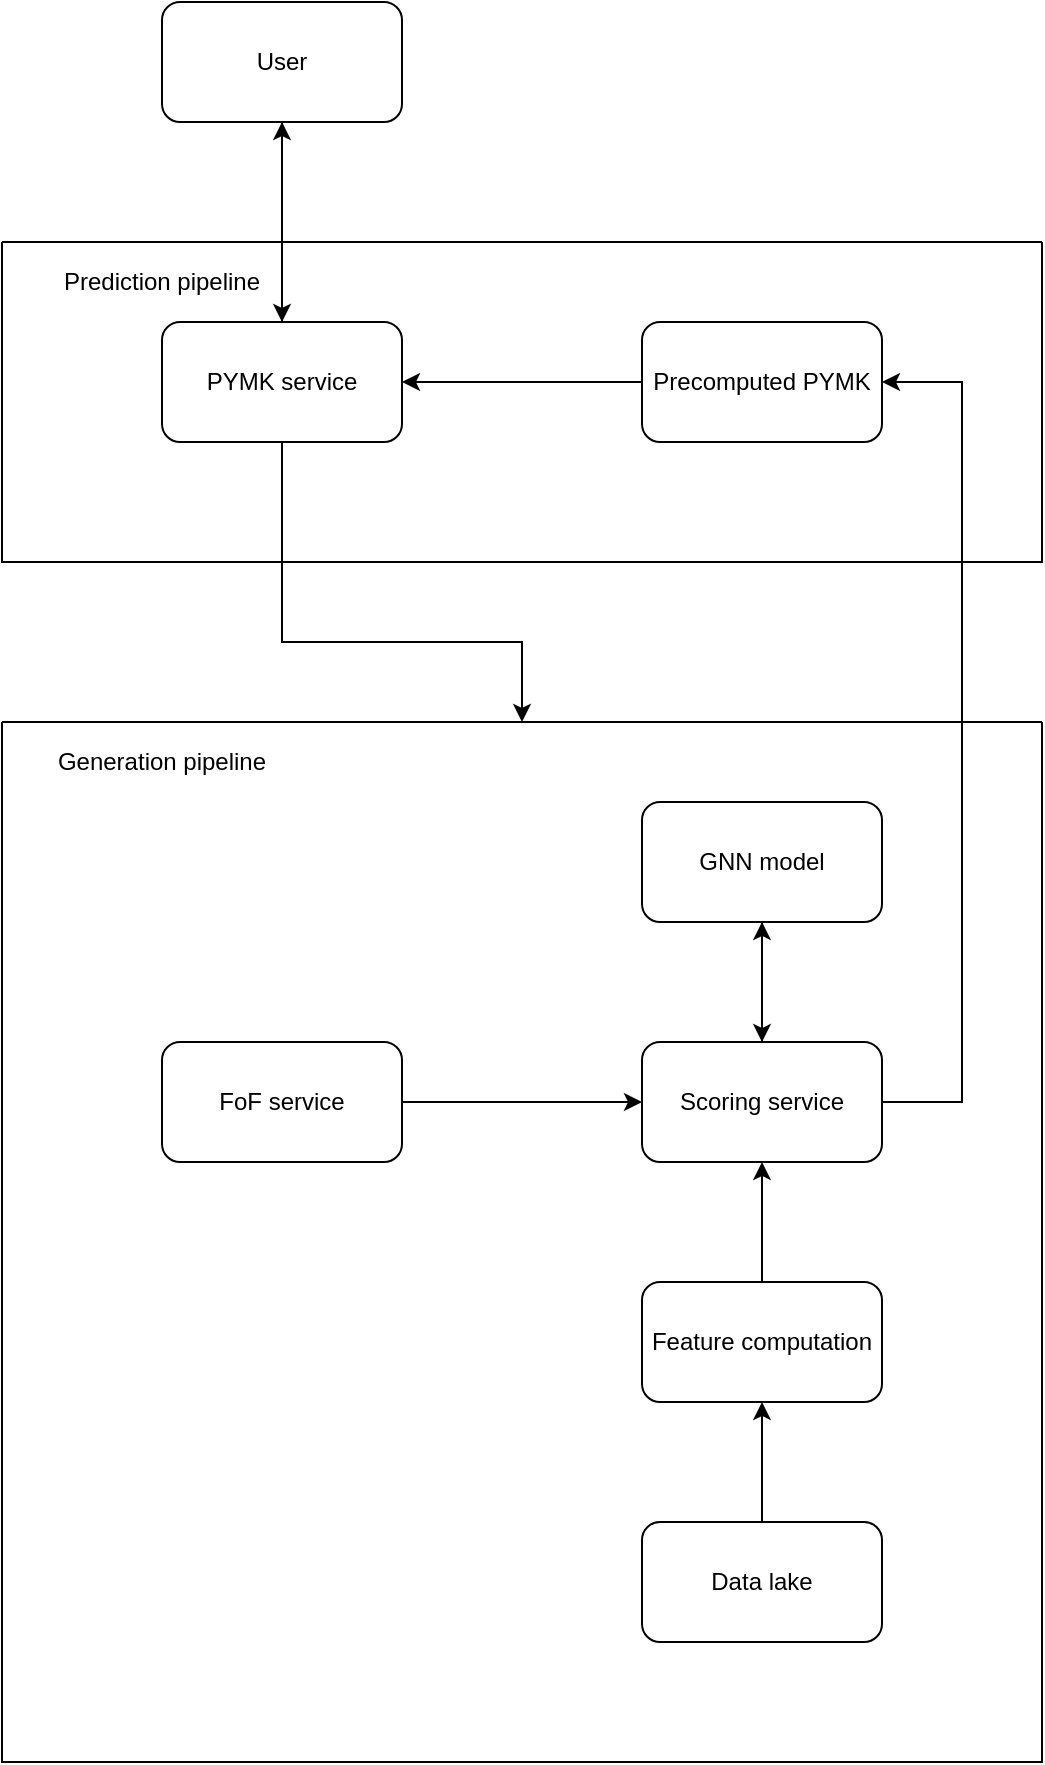 <mxfile version="24.2.3" type="device">
  <diagram id="LhVTmfn_bVOVVTIXNYQG" name="Page-1">
    <mxGraphModel dx="882" dy="578" grid="1" gridSize="10" guides="1" tooltips="1" connect="1" arrows="1" fold="1" page="1" pageScale="1" pageWidth="850" pageHeight="1100" math="0" shadow="0">
      <root>
        <mxCell id="0" />
        <mxCell id="1" parent="0" />
        <mxCell id="cI6oqYdS22LNSh7-TDvw-1" value="" style="swimlane;startSize=0;" vertex="1" parent="1">
          <mxGeometry x="120" y="200" width="520" height="160" as="geometry" />
        </mxCell>
        <mxCell id="cI6oqYdS22LNSh7-TDvw-18" style="edgeStyle=orthogonalEdgeStyle;rounded=0;orthogonalLoop=1;jettySize=auto;html=1;exitX=0;exitY=0.5;exitDx=0;exitDy=0;entryX=1;entryY=0.5;entryDx=0;entryDy=0;" edge="1" parent="cI6oqYdS22LNSh7-TDvw-1" source="cI6oqYdS22LNSh7-TDvw-9" target="cI6oqYdS22LNSh7-TDvw-10">
          <mxGeometry relative="1" as="geometry" />
        </mxCell>
        <mxCell id="cI6oqYdS22LNSh7-TDvw-9" value="Precomputed PYMK" style="rounded=1;whiteSpace=wrap;html=1;" vertex="1" parent="cI6oqYdS22LNSh7-TDvw-1">
          <mxGeometry x="320" y="40" width="120" height="60" as="geometry" />
        </mxCell>
        <mxCell id="cI6oqYdS22LNSh7-TDvw-10" value="PYMK service" style="rounded=1;whiteSpace=wrap;html=1;" vertex="1" parent="cI6oqYdS22LNSh7-TDvw-1">
          <mxGeometry x="80" y="40" width="120" height="60" as="geometry" />
        </mxCell>
        <mxCell id="cI6oqYdS22LNSh7-TDvw-15" value="Prediction pipeline" style="text;html=1;align=center;verticalAlign=middle;whiteSpace=wrap;rounded=0;" vertex="1" parent="cI6oqYdS22LNSh7-TDvw-1">
          <mxGeometry width="160" height="40" as="geometry" />
        </mxCell>
        <mxCell id="cI6oqYdS22LNSh7-TDvw-2" value="" style="swimlane;startSize=0;" vertex="1" parent="1">
          <mxGeometry x="120" y="440" width="520" height="520" as="geometry" />
        </mxCell>
        <mxCell id="cI6oqYdS22LNSh7-TDvw-20" style="edgeStyle=orthogonalEdgeStyle;rounded=0;orthogonalLoop=1;jettySize=auto;html=1;exitX=0.5;exitY=1;exitDx=0;exitDy=0;entryX=0.5;entryY=0;entryDx=0;entryDy=0;" edge="1" parent="cI6oqYdS22LNSh7-TDvw-2" source="cI6oqYdS22LNSh7-TDvw-3" target="cI6oqYdS22LNSh7-TDvw-4">
          <mxGeometry relative="1" as="geometry" />
        </mxCell>
        <mxCell id="cI6oqYdS22LNSh7-TDvw-3" value="GNN model" style="rounded=1;whiteSpace=wrap;html=1;" vertex="1" parent="cI6oqYdS22LNSh7-TDvw-2">
          <mxGeometry x="320" y="40" width="120" height="60" as="geometry" />
        </mxCell>
        <mxCell id="cI6oqYdS22LNSh7-TDvw-21" style="edgeStyle=orthogonalEdgeStyle;rounded=0;orthogonalLoop=1;jettySize=auto;html=1;exitX=0.5;exitY=0;exitDx=0;exitDy=0;entryX=0.5;entryY=1;entryDx=0;entryDy=0;" edge="1" parent="cI6oqYdS22LNSh7-TDvw-2" source="cI6oqYdS22LNSh7-TDvw-4" target="cI6oqYdS22LNSh7-TDvw-3">
          <mxGeometry relative="1" as="geometry" />
        </mxCell>
        <mxCell id="cI6oqYdS22LNSh7-TDvw-4" value="Scoring service" style="rounded=1;whiteSpace=wrap;html=1;" vertex="1" parent="cI6oqYdS22LNSh7-TDvw-2">
          <mxGeometry x="320" y="160" width="120" height="60" as="geometry" />
        </mxCell>
        <mxCell id="cI6oqYdS22LNSh7-TDvw-23" style="edgeStyle=orthogonalEdgeStyle;rounded=0;orthogonalLoop=1;jettySize=auto;html=1;exitX=0.5;exitY=0;exitDx=0;exitDy=0;entryX=0.5;entryY=1;entryDx=0;entryDy=0;" edge="1" parent="cI6oqYdS22LNSh7-TDvw-2" source="cI6oqYdS22LNSh7-TDvw-5" target="cI6oqYdS22LNSh7-TDvw-4">
          <mxGeometry relative="1" as="geometry" />
        </mxCell>
        <mxCell id="cI6oqYdS22LNSh7-TDvw-5" value="Feature computation" style="rounded=1;whiteSpace=wrap;html=1;" vertex="1" parent="cI6oqYdS22LNSh7-TDvw-2">
          <mxGeometry x="320" y="280" width="120" height="60" as="geometry" />
        </mxCell>
        <mxCell id="cI6oqYdS22LNSh7-TDvw-22" style="edgeStyle=orthogonalEdgeStyle;rounded=0;orthogonalLoop=1;jettySize=auto;html=1;exitX=1;exitY=0.5;exitDx=0;exitDy=0;entryX=0;entryY=0.5;entryDx=0;entryDy=0;" edge="1" parent="cI6oqYdS22LNSh7-TDvw-2" source="cI6oqYdS22LNSh7-TDvw-6" target="cI6oqYdS22LNSh7-TDvw-4">
          <mxGeometry relative="1" as="geometry" />
        </mxCell>
        <mxCell id="cI6oqYdS22LNSh7-TDvw-6" value="FoF service" style="rounded=1;whiteSpace=wrap;html=1;" vertex="1" parent="cI6oqYdS22LNSh7-TDvw-2">
          <mxGeometry x="80" y="160" width="120" height="60" as="geometry" />
        </mxCell>
        <mxCell id="cI6oqYdS22LNSh7-TDvw-24" style="edgeStyle=orthogonalEdgeStyle;rounded=0;orthogonalLoop=1;jettySize=auto;html=1;exitX=0.5;exitY=0;exitDx=0;exitDy=0;entryX=0.5;entryY=1;entryDx=0;entryDy=0;" edge="1" parent="cI6oqYdS22LNSh7-TDvw-2" source="cI6oqYdS22LNSh7-TDvw-7" target="cI6oqYdS22LNSh7-TDvw-5">
          <mxGeometry relative="1" as="geometry" />
        </mxCell>
        <mxCell id="cI6oqYdS22LNSh7-TDvw-7" value="Data lake" style="rounded=1;whiteSpace=wrap;html=1;" vertex="1" parent="cI6oqYdS22LNSh7-TDvw-2">
          <mxGeometry x="320" y="400" width="120" height="60" as="geometry" />
        </mxCell>
        <mxCell id="cI6oqYdS22LNSh7-TDvw-8" value="Generation pipeline" style="text;html=1;align=center;verticalAlign=middle;whiteSpace=wrap;rounded=0;" vertex="1" parent="cI6oqYdS22LNSh7-TDvw-2">
          <mxGeometry width="160" height="40" as="geometry" />
        </mxCell>
        <mxCell id="cI6oqYdS22LNSh7-TDvw-16" style="edgeStyle=orthogonalEdgeStyle;rounded=0;orthogonalLoop=1;jettySize=auto;html=1;exitX=0.5;exitY=1;exitDx=0;exitDy=0;" edge="1" parent="1" source="cI6oqYdS22LNSh7-TDvw-14" target="cI6oqYdS22LNSh7-TDvw-10">
          <mxGeometry relative="1" as="geometry" />
        </mxCell>
        <mxCell id="cI6oqYdS22LNSh7-TDvw-14" value="User" style="rounded=1;whiteSpace=wrap;html=1;" vertex="1" parent="1">
          <mxGeometry x="200" y="80" width="120" height="60" as="geometry" />
        </mxCell>
        <mxCell id="cI6oqYdS22LNSh7-TDvw-17" style="edgeStyle=orthogonalEdgeStyle;rounded=0;orthogonalLoop=1;jettySize=auto;html=1;exitX=0.5;exitY=0;exitDx=0;exitDy=0;" edge="1" parent="1" source="cI6oqYdS22LNSh7-TDvw-10" target="cI6oqYdS22LNSh7-TDvw-14">
          <mxGeometry relative="1" as="geometry" />
        </mxCell>
        <mxCell id="cI6oqYdS22LNSh7-TDvw-19" style="edgeStyle=orthogonalEdgeStyle;rounded=0;orthogonalLoop=1;jettySize=auto;html=1;exitX=0.5;exitY=1;exitDx=0;exitDy=0;" edge="1" parent="1" source="cI6oqYdS22LNSh7-TDvw-10" target="cI6oqYdS22LNSh7-TDvw-2">
          <mxGeometry relative="1" as="geometry">
            <Array as="points">
              <mxPoint x="260" y="400" />
              <mxPoint x="380" y="400" />
            </Array>
          </mxGeometry>
        </mxCell>
        <mxCell id="cI6oqYdS22LNSh7-TDvw-25" style="edgeStyle=orthogonalEdgeStyle;rounded=0;orthogonalLoop=1;jettySize=auto;html=1;exitX=1;exitY=0.5;exitDx=0;exitDy=0;entryX=1;entryY=0.5;entryDx=0;entryDy=0;" edge="1" parent="1" source="cI6oqYdS22LNSh7-TDvw-4" target="cI6oqYdS22LNSh7-TDvw-9">
          <mxGeometry relative="1" as="geometry">
            <Array as="points">
              <mxPoint x="600" y="630" />
              <mxPoint x="600" y="270" />
            </Array>
          </mxGeometry>
        </mxCell>
      </root>
    </mxGraphModel>
  </diagram>
</mxfile>
